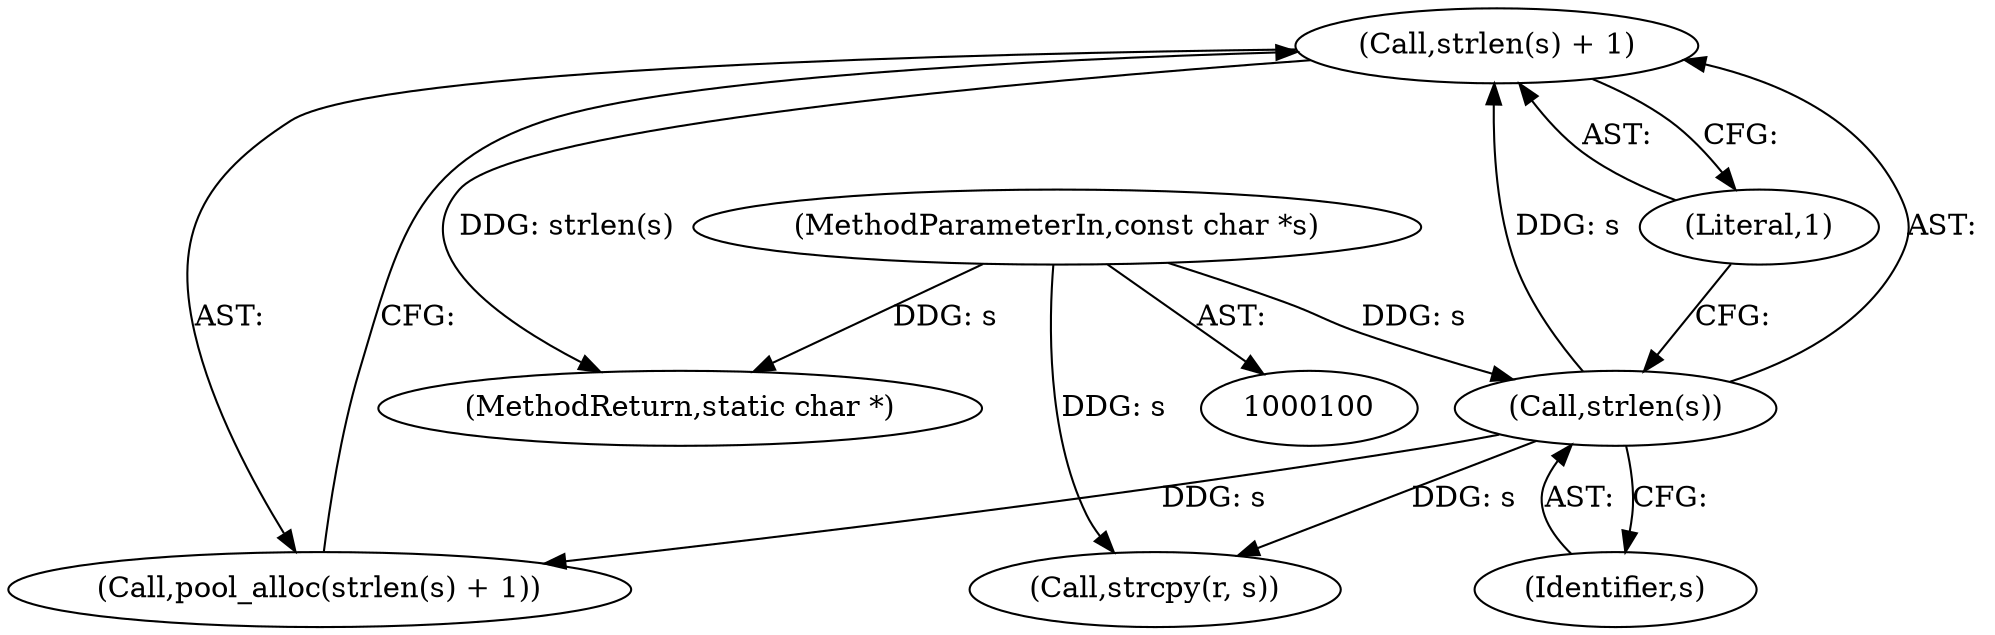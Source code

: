 digraph "1_git_34fa79a6cde56d6d428ab0d3160cb094ebad3305@API" {
"1000107" [label="(Call,strlen(s) + 1)"];
"1000108" [label="(Call,strlen(s))"];
"1000101" [label="(MethodParameterIn,const char *s)"];
"1000116" [label="(MethodReturn,static char *)"];
"1000109" [label="(Identifier,s)"];
"1000107" [label="(Call,strlen(s) + 1)"];
"1000106" [label="(Call,pool_alloc(strlen(s) + 1))"];
"1000111" [label="(Call,strcpy(r, s))"];
"1000110" [label="(Literal,1)"];
"1000101" [label="(MethodParameterIn,const char *s)"];
"1000108" [label="(Call,strlen(s))"];
"1000107" -> "1000106"  [label="AST: "];
"1000107" -> "1000110"  [label="CFG: "];
"1000108" -> "1000107"  [label="AST: "];
"1000110" -> "1000107"  [label="AST: "];
"1000106" -> "1000107"  [label="CFG: "];
"1000107" -> "1000116"  [label="DDG: strlen(s)"];
"1000108" -> "1000107"  [label="DDG: s"];
"1000108" -> "1000109"  [label="CFG: "];
"1000109" -> "1000108"  [label="AST: "];
"1000110" -> "1000108"  [label="CFG: "];
"1000108" -> "1000106"  [label="DDG: s"];
"1000101" -> "1000108"  [label="DDG: s"];
"1000108" -> "1000111"  [label="DDG: s"];
"1000101" -> "1000100"  [label="AST: "];
"1000101" -> "1000116"  [label="DDG: s"];
"1000101" -> "1000111"  [label="DDG: s"];
}
